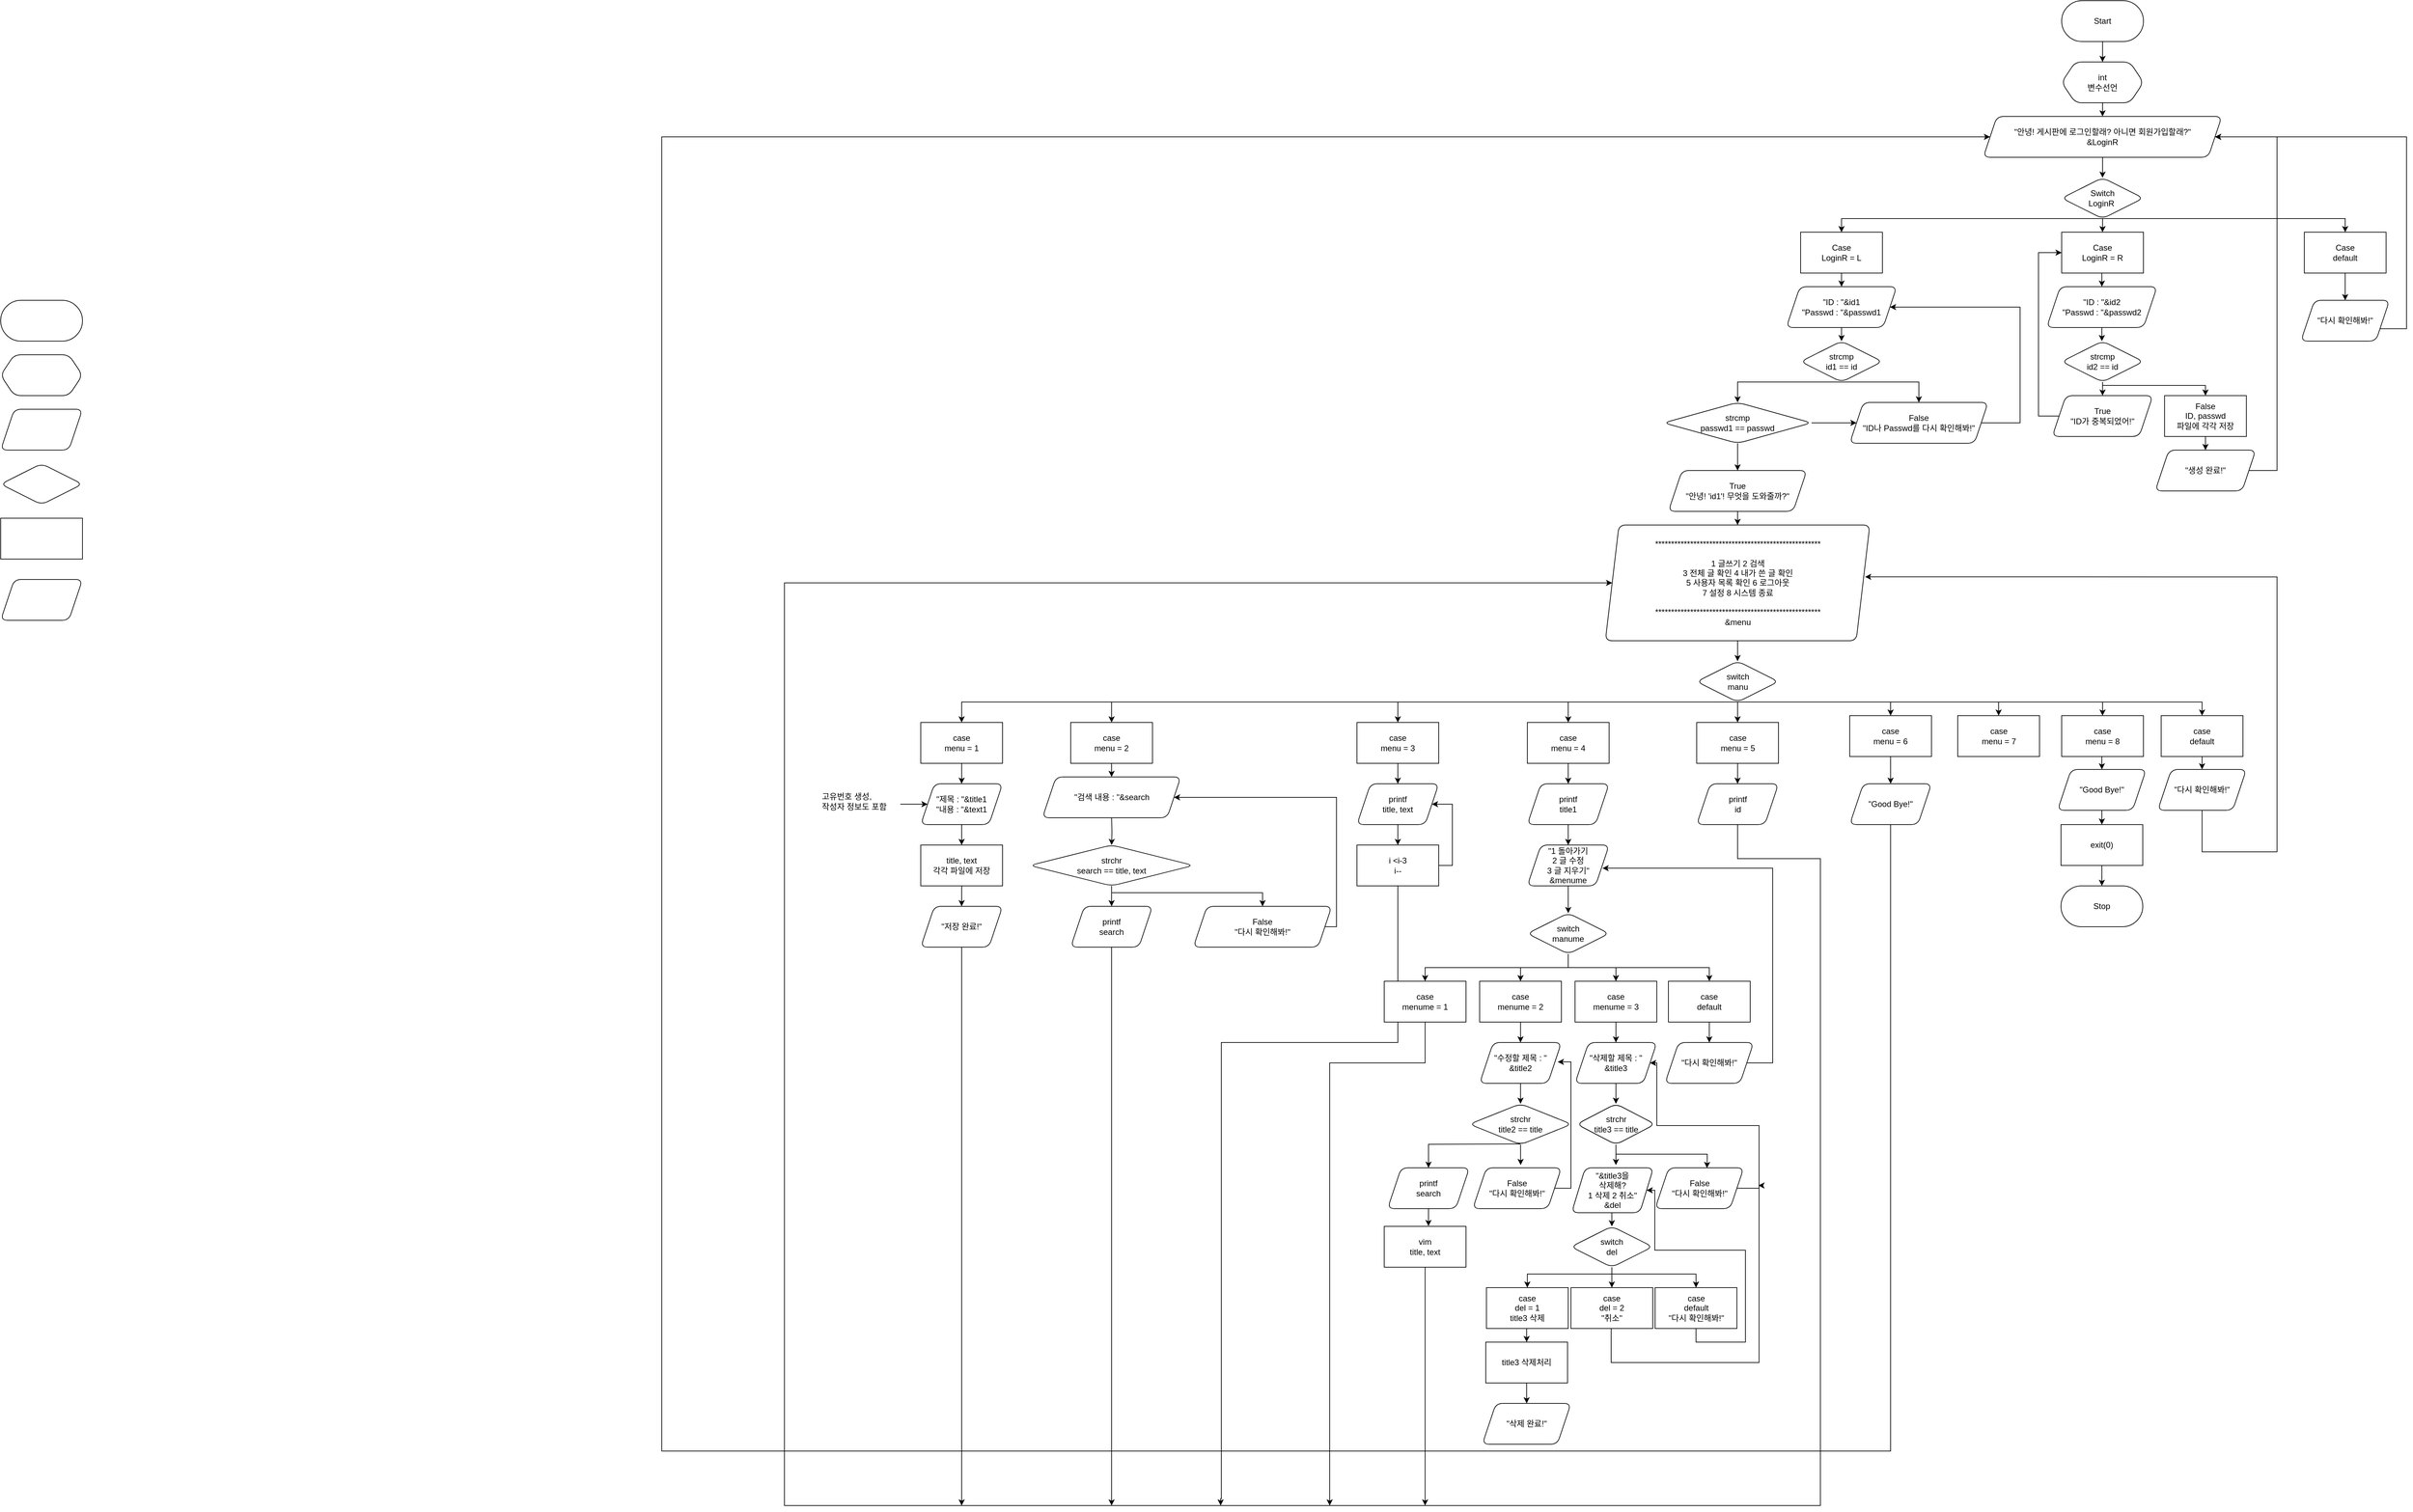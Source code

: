 <mxfile version="21.6.9" type="github">
  <diagram name="페이지-1" id="nsthZNYcR3cqLZR4O99o">
    <mxGraphModel dx="4393" dy="1053" grid="1" gridSize="10" guides="1" tooltips="1" connect="1" arrows="1" fold="1" page="1" pageScale="1" pageWidth="827" pageHeight="1169" math="0" shadow="0">
      <root>
        <mxCell id="0" />
        <mxCell id="1" parent="0" />
        <mxCell id="FY-_gAm6HcSWA7IgdV3F-40" style="edgeStyle=orthogonalEdgeStyle;rounded=0;orthogonalLoop=1;jettySize=auto;html=1;exitX=0.5;exitY=1;exitDx=0;exitDy=0;entryX=0.5;entryY=0;entryDx=0;entryDy=0;fontFamily=Helvetica;fontSize=12;fontColor=default;" parent="1" source="FY-_gAm6HcSWA7IgdV3F-2" target="FY-_gAm6HcSWA7IgdV3F-4" edge="1">
          <mxGeometry relative="1" as="geometry" />
        </mxCell>
        <mxCell id="FY-_gAm6HcSWA7IgdV3F-2" value="Start" style="rounded=1;whiteSpace=wrap;html=1;arcSize=50;" parent="1" vertex="1">
          <mxGeometry x="734" y="730" width="120" height="60" as="geometry" />
        </mxCell>
        <mxCell id="FY-_gAm6HcSWA7IgdV3F-41" style="edgeStyle=orthogonalEdgeStyle;rounded=0;orthogonalLoop=1;jettySize=auto;html=1;exitX=0.5;exitY=1;exitDx=0;exitDy=0;entryX=0.5;entryY=0;entryDx=0;entryDy=0;fontFamily=Helvetica;fontSize=12;fontColor=default;" parent="1" source="FY-_gAm6HcSWA7IgdV3F-4" target="FY-_gAm6HcSWA7IgdV3F-6" edge="1">
          <mxGeometry relative="1" as="geometry" />
        </mxCell>
        <mxCell id="FY-_gAm6HcSWA7IgdV3F-4" value="int&lt;br&gt;변수선언" style="shape=hexagon;perimeter=hexagonPerimeter2;whiteSpace=wrap;html=1;fixedSize=1;rounded=1;strokeColor=default;fontFamily=Helvetica;fontSize=12;fontColor=default;fillColor=default;" parent="1" vertex="1">
          <mxGeometry x="734" y="820" width="120" height="60" as="geometry" />
        </mxCell>
        <mxCell id="FY-_gAm6HcSWA7IgdV3F-42" style="edgeStyle=orthogonalEdgeStyle;rounded=0;orthogonalLoop=1;jettySize=auto;html=1;exitX=0.5;exitY=1;exitDx=0;exitDy=0;entryX=0.5;entryY=0;entryDx=0;entryDy=0;fontFamily=Helvetica;fontSize=12;fontColor=default;" parent="1" source="FY-_gAm6HcSWA7IgdV3F-6" target="FY-_gAm6HcSWA7IgdV3F-11" edge="1">
          <mxGeometry relative="1" as="geometry" />
        </mxCell>
        <mxCell id="FY-_gAm6HcSWA7IgdV3F-6" value="&quot;안녕! 게시판에 로그인할래? 아니면 회원가입할래?&quot;&lt;br&gt;&amp;amp;LoginR" style="shape=parallelogram;perimeter=parallelogramPerimeter;whiteSpace=wrap;html=1;fixedSize=1;rounded=1;strokeColor=default;fontFamily=Helvetica;fontSize=12;fontColor=default;fillColor=default;" parent="1" vertex="1">
          <mxGeometry x="619" y="900" width="350" height="60" as="geometry" />
        </mxCell>
        <mxCell id="FY-_gAm6HcSWA7IgdV3F-36" style="edgeStyle=orthogonalEdgeStyle;rounded=0;orthogonalLoop=1;jettySize=auto;html=1;exitX=0.5;exitY=1;exitDx=0;exitDy=0;entryX=0.5;entryY=0;entryDx=0;entryDy=0;fontFamily=Helvetica;fontSize=12;fontColor=default;" parent="1" source="FY-_gAm6HcSWA7IgdV3F-11" target="FY-_gAm6HcSWA7IgdV3F-15" edge="1">
          <mxGeometry relative="1" as="geometry">
            <Array as="points">
              <mxPoint x="411" y="1050" />
            </Array>
          </mxGeometry>
        </mxCell>
        <mxCell id="FY-_gAm6HcSWA7IgdV3F-43" style="edgeStyle=orthogonalEdgeStyle;rounded=0;orthogonalLoop=1;jettySize=auto;html=1;exitX=0.5;exitY=1;exitDx=0;exitDy=0;entryX=0.5;entryY=0;entryDx=0;entryDy=0;fontFamily=Helvetica;fontSize=12;fontColor=default;" parent="1" source="FY-_gAm6HcSWA7IgdV3F-11" target="FY-_gAm6HcSWA7IgdV3F-16" edge="1">
          <mxGeometry relative="1" as="geometry" />
        </mxCell>
        <mxCell id="A4JI698v6AGm3iHBR7Dz-88" style="edgeStyle=orthogonalEdgeStyle;rounded=0;orthogonalLoop=1;jettySize=auto;html=1;exitX=0.5;exitY=1;exitDx=0;exitDy=0;entryX=0.5;entryY=0;entryDx=0;entryDy=0;" parent="1" source="FY-_gAm6HcSWA7IgdV3F-11" target="FY-_gAm6HcSWA7IgdV3F-17" edge="1">
          <mxGeometry relative="1" as="geometry">
            <Array as="points">
              <mxPoint x="1150" y="1050" />
            </Array>
          </mxGeometry>
        </mxCell>
        <mxCell id="FY-_gAm6HcSWA7IgdV3F-11" value="Switch&lt;br&gt;LoginR&amp;nbsp;" style="rhombus;whiteSpace=wrap;html=1;rounded=1;strokeColor=default;fontFamily=Helvetica;fontSize=12;fontColor=default;fillColor=default;" parent="1" vertex="1">
          <mxGeometry x="734" y="990" width="120" height="60" as="geometry" />
        </mxCell>
        <mxCell id="FY-_gAm6HcSWA7IgdV3F-35" style="edgeStyle=orthogonalEdgeStyle;rounded=0;orthogonalLoop=1;jettySize=auto;html=1;exitX=0.5;exitY=1;exitDx=0;exitDy=0;entryX=0.5;entryY=0;entryDx=0;entryDy=0;fontFamily=Helvetica;fontSize=12;fontColor=default;" parent="1" source="FY-_gAm6HcSWA7IgdV3F-15" target="FY-_gAm6HcSWA7IgdV3F-21" edge="1">
          <mxGeometry relative="1" as="geometry" />
        </mxCell>
        <mxCell id="FY-_gAm6HcSWA7IgdV3F-15" value="Case&lt;br&gt;LoginR = L" style="rounded=0;whiteSpace=wrap;html=1;strokeColor=default;fontFamily=Helvetica;fontSize=12;fontColor=default;fillColor=default;" parent="1" vertex="1">
          <mxGeometry x="351" y="1070" width="120" height="60" as="geometry" />
        </mxCell>
        <mxCell id="A4JI698v6AGm3iHBR7Dz-94" style="edgeStyle=orthogonalEdgeStyle;rounded=0;orthogonalLoop=1;jettySize=auto;html=1;exitX=0.5;exitY=1;exitDx=0;exitDy=0;entryX=0.5;entryY=0;entryDx=0;entryDy=0;" parent="1" source="FY-_gAm6HcSWA7IgdV3F-16" target="A4JI698v6AGm3iHBR7Dz-89" edge="1">
          <mxGeometry relative="1" as="geometry" />
        </mxCell>
        <mxCell id="FY-_gAm6HcSWA7IgdV3F-16" value="Case&lt;br&gt;LoginR = R" style="rounded=0;whiteSpace=wrap;html=1;strokeColor=default;fontFamily=Helvetica;fontSize=12;fontColor=default;fillColor=default;" parent="1" vertex="1">
          <mxGeometry x="734" y="1070" width="120" height="60" as="geometry" />
        </mxCell>
        <mxCell id="A4JI698v6AGm3iHBR7Dz-106" style="edgeStyle=orthogonalEdgeStyle;rounded=0;orthogonalLoop=1;jettySize=auto;html=1;exitX=0.5;exitY=1;exitDx=0;exitDy=0;entryX=0.5;entryY=0;entryDx=0;entryDy=0;" parent="1" source="FY-_gAm6HcSWA7IgdV3F-17" target="A4JI698v6AGm3iHBR7Dz-104" edge="1">
          <mxGeometry relative="1" as="geometry" />
        </mxCell>
        <mxCell id="FY-_gAm6HcSWA7IgdV3F-17" value="Case&lt;br&gt;default" style="rounded=0;whiteSpace=wrap;html=1;strokeColor=default;fontFamily=Helvetica;fontSize=12;fontColor=default;fillColor=default;" parent="1" vertex="1">
          <mxGeometry x="1090" y="1070" width="120" height="60" as="geometry" />
        </mxCell>
        <mxCell id="FY-_gAm6HcSWA7IgdV3F-34" style="edgeStyle=orthogonalEdgeStyle;rounded=0;orthogonalLoop=1;jettySize=auto;html=1;exitX=0.5;exitY=1;exitDx=0;exitDy=0;entryX=0.5;entryY=0;entryDx=0;entryDy=0;fontFamily=Helvetica;fontSize=12;fontColor=default;" parent="1" source="FY-_gAm6HcSWA7IgdV3F-21" target="FY-_gAm6HcSWA7IgdV3F-23" edge="1">
          <mxGeometry relative="1" as="geometry" />
        </mxCell>
        <mxCell id="FY-_gAm6HcSWA7IgdV3F-21" value="&quot;ID : &quot;&amp;amp;id1&lt;br&gt;&quot;Passwd : &quot;&amp;amp;passwd1" style="shape=parallelogram;perimeter=parallelogramPerimeter;whiteSpace=wrap;html=1;fixedSize=1;rounded=1;strokeColor=default;fontFamily=Helvetica;fontSize=12;fontColor=default;fillColor=default;" parent="1" vertex="1">
          <mxGeometry x="330" y="1150" width="162" height="60" as="geometry" />
        </mxCell>
        <mxCell id="FY-_gAm6HcSWA7IgdV3F-31" style="edgeStyle=orthogonalEdgeStyle;rounded=0;orthogonalLoop=1;jettySize=auto;html=1;exitX=0.5;exitY=1;exitDx=0;exitDy=0;entryX=0.5;entryY=0;entryDx=0;entryDy=0;fontFamily=Helvetica;fontSize=12;fontColor=default;" parent="1" source="FY-_gAm6HcSWA7IgdV3F-23" target="FY-_gAm6HcSWA7IgdV3F-25" edge="1">
          <mxGeometry relative="1" as="geometry">
            <Array as="points">
              <mxPoint x="525" y="1290" />
            </Array>
          </mxGeometry>
        </mxCell>
        <mxCell id="FY-_gAm6HcSWA7IgdV3F-37" style="edgeStyle=orthogonalEdgeStyle;rounded=0;orthogonalLoop=1;jettySize=auto;html=1;exitX=0.5;exitY=1;exitDx=0;exitDy=0;entryX=0.5;entryY=0;entryDx=0;entryDy=0;fontFamily=Helvetica;fontSize=12;fontColor=default;" parent="1" source="FY-_gAm6HcSWA7IgdV3F-23" target="FY-_gAm6HcSWA7IgdV3F-29" edge="1">
          <mxGeometry relative="1" as="geometry">
            <Array as="points">
              <mxPoint x="259" y="1290" />
            </Array>
          </mxGeometry>
        </mxCell>
        <mxCell id="FY-_gAm6HcSWA7IgdV3F-23" value="strcmp&lt;br&gt;id1 == id" style="rhombus;whiteSpace=wrap;html=1;rounded=1;strokeColor=default;fontFamily=Helvetica;fontSize=12;fontColor=default;fillColor=default;" parent="1" vertex="1">
          <mxGeometry x="351" y="1230" width="120" height="60" as="geometry" />
        </mxCell>
        <mxCell id="FY-_gAm6HcSWA7IgdV3F-56" style="edgeStyle=orthogonalEdgeStyle;rounded=0;orthogonalLoop=1;jettySize=auto;html=1;exitX=0.5;exitY=1;exitDx=0;exitDy=0;entryX=0.5;entryY=0;entryDx=0;entryDy=0;fontFamily=Helvetica;fontSize=12;fontColor=default;" parent="1" source="FY-_gAm6HcSWA7IgdV3F-24" target="FY-_gAm6HcSWA7IgdV3F-44" edge="1">
          <mxGeometry relative="1" as="geometry" />
        </mxCell>
        <mxCell id="FY-_gAm6HcSWA7IgdV3F-24" value="True&lt;br&gt;&quot;안녕! &#39;id1&#39;! 무엇을 도와줄까?&quot;" style="shape=parallelogram;perimeter=parallelogramPerimeter;whiteSpace=wrap;html=1;fixedSize=1;rounded=1;strokeColor=default;fontFamily=Helvetica;fontSize=12;fontColor=default;fillColor=default;" parent="1" vertex="1">
          <mxGeometry x="157" y="1420" width="203" height="60" as="geometry" />
        </mxCell>
        <mxCell id="FY-_gAm6HcSWA7IgdV3F-27" style="edgeStyle=orthogonalEdgeStyle;rounded=0;orthogonalLoop=1;jettySize=auto;html=1;exitX=1;exitY=0.5;exitDx=0;exitDy=0;entryX=1;entryY=0.5;entryDx=0;entryDy=0;fontFamily=Helvetica;fontSize=12;fontColor=default;" parent="1" source="FY-_gAm6HcSWA7IgdV3F-25" target="FY-_gAm6HcSWA7IgdV3F-21" edge="1">
          <mxGeometry relative="1" as="geometry">
            <Array as="points">
              <mxPoint x="673" y="1350" />
              <mxPoint x="673" y="1180" />
            </Array>
          </mxGeometry>
        </mxCell>
        <mxCell id="FY-_gAm6HcSWA7IgdV3F-25" value="False&lt;br&gt;&quot;ID나 Passwd를 다시 확인해봐!&quot;" style="shape=parallelogram;perimeter=parallelogramPerimeter;whiteSpace=wrap;html=1;fixedSize=1;rounded=1;strokeColor=default;fontFamily=Helvetica;fontSize=12;fontColor=default;fillColor=default;" parent="1" vertex="1">
          <mxGeometry x="423" y="1320" width="203" height="60" as="geometry" />
        </mxCell>
        <mxCell id="FY-_gAm6HcSWA7IgdV3F-38" style="edgeStyle=orthogonalEdgeStyle;rounded=0;orthogonalLoop=1;jettySize=auto;html=1;exitX=1;exitY=0.5;exitDx=0;exitDy=0;entryX=0;entryY=0.5;entryDx=0;entryDy=0;fontFamily=Helvetica;fontSize=12;fontColor=default;" parent="1" source="FY-_gAm6HcSWA7IgdV3F-29" target="FY-_gAm6HcSWA7IgdV3F-25" edge="1">
          <mxGeometry relative="1" as="geometry" />
        </mxCell>
        <mxCell id="FY-_gAm6HcSWA7IgdV3F-39" style="edgeStyle=orthogonalEdgeStyle;rounded=0;orthogonalLoop=1;jettySize=auto;html=1;exitX=0.5;exitY=1;exitDx=0;exitDy=0;entryX=0.5;entryY=0;entryDx=0;entryDy=0;fontFamily=Helvetica;fontSize=12;fontColor=default;" parent="1" source="FY-_gAm6HcSWA7IgdV3F-29" target="FY-_gAm6HcSWA7IgdV3F-24" edge="1">
          <mxGeometry relative="1" as="geometry" />
        </mxCell>
        <mxCell id="FY-_gAm6HcSWA7IgdV3F-29" value="strcmp&lt;br&gt;passwd1 == passwd" style="rhombus;whiteSpace=wrap;html=1;rounded=1;strokeColor=default;fontFamily=Helvetica;fontSize=12;fontColor=default;fillColor=default;" parent="1" vertex="1">
          <mxGeometry x="150" y="1320" width="217" height="60" as="geometry" />
        </mxCell>
        <mxCell id="FY-_gAm6HcSWA7IgdV3F-57" style="edgeStyle=orthogonalEdgeStyle;rounded=0;orthogonalLoop=1;jettySize=auto;html=1;exitX=0.5;exitY=1;exitDx=0;exitDy=0;fontFamily=Helvetica;fontSize=12;fontColor=default;" parent="1" source="FY-_gAm6HcSWA7IgdV3F-44" target="FY-_gAm6HcSWA7IgdV3F-47" edge="1">
          <mxGeometry relative="1" as="geometry" />
        </mxCell>
        <mxCell id="FY-_gAm6HcSWA7IgdV3F-44" value="****************************************************&lt;br&gt;&lt;br&gt;1 글쓰기 2 검색&lt;br&gt;3 전체 글 확인 4 내가 쓴 글 확인&lt;br&gt;5 사용자 목록 확인 6 로그아웃&lt;br&gt;7 설정 8 시스템 종료&lt;br&gt;&lt;br style=&quot;border-color: var(--border-color);&quot;&gt;****************************************************&lt;br style=&quot;border-color: var(--border-color);&quot;&gt;&amp;amp;menu" style="shape=parallelogram;perimeter=parallelogramPerimeter;whiteSpace=wrap;html=1;fixedSize=1;rounded=1;strokeColor=default;fontFamily=Helvetica;fontSize=12;fontColor=default;fillColor=default;" parent="1" vertex="1">
          <mxGeometry x="64.5" y="1500" width="388" height="170" as="geometry" />
        </mxCell>
        <mxCell id="A4JI698v6AGm3iHBR7Dz-9" style="edgeStyle=orthogonalEdgeStyle;rounded=0;orthogonalLoop=1;jettySize=auto;html=1;exitX=0.5;exitY=1;exitDx=0;exitDy=0;" parent="1" source="FY-_gAm6HcSWA7IgdV3F-46" target="Zyz3G5OSjQmwD31ZuKzT-2" edge="1">
          <mxGeometry relative="1" as="geometry" />
        </mxCell>
        <mxCell id="FY-_gAm6HcSWA7IgdV3F-46" value="case&lt;br&gt;menu = 1" style="rounded=0;whiteSpace=wrap;html=1;strokeColor=default;fontFamily=Helvetica;fontSize=12;fontColor=default;fillColor=default;" parent="1" vertex="1">
          <mxGeometry x="-940" y="1790" width="120" height="60" as="geometry" />
        </mxCell>
        <mxCell id="FY-_gAm6HcSWA7IgdV3F-58" style="edgeStyle=orthogonalEdgeStyle;rounded=0;orthogonalLoop=1;jettySize=auto;html=1;exitX=0.5;exitY=1;exitDx=0;exitDy=0;entryX=0.5;entryY=0;entryDx=0;entryDy=0;fontFamily=Helvetica;fontSize=12;fontColor=default;" parent="1" source="FY-_gAm6HcSWA7IgdV3F-47" target="FY-_gAm6HcSWA7IgdV3F-46" edge="1">
          <mxGeometry relative="1" as="geometry">
            <Array as="points">
              <mxPoint x="-880" y="1760" />
            </Array>
          </mxGeometry>
        </mxCell>
        <mxCell id="FY-_gAm6HcSWA7IgdV3F-59" style="edgeStyle=orthogonalEdgeStyle;rounded=0;orthogonalLoop=1;jettySize=auto;html=1;exitX=0.5;exitY=1;exitDx=0;exitDy=0;entryX=0.5;entryY=0;entryDx=0;entryDy=0;fontFamily=Helvetica;fontSize=12;fontColor=default;" parent="1" source="FY-_gAm6HcSWA7IgdV3F-47" target="FY-_gAm6HcSWA7IgdV3F-48" edge="1">
          <mxGeometry relative="1" as="geometry">
            <Array as="points">
              <mxPoint x="-660" y="1760" />
            </Array>
          </mxGeometry>
        </mxCell>
        <mxCell id="FY-_gAm6HcSWA7IgdV3F-60" style="edgeStyle=orthogonalEdgeStyle;rounded=0;orthogonalLoop=1;jettySize=auto;html=1;exitX=0.5;exitY=1;exitDx=0;exitDy=0;entryX=0.5;entryY=0;entryDx=0;entryDy=0;fontFamily=Helvetica;fontSize=12;fontColor=default;" parent="1" source="FY-_gAm6HcSWA7IgdV3F-47" target="FY-_gAm6HcSWA7IgdV3F-49" edge="1">
          <mxGeometry relative="1" as="geometry">
            <Array as="points">
              <mxPoint x="-240" y="1760" />
            </Array>
          </mxGeometry>
        </mxCell>
        <mxCell id="FY-_gAm6HcSWA7IgdV3F-61" style="edgeStyle=orthogonalEdgeStyle;rounded=0;orthogonalLoop=1;jettySize=auto;html=1;exitX=0.5;exitY=1;exitDx=0;exitDy=0;entryX=0.5;entryY=0;entryDx=0;entryDy=0;fontFamily=Helvetica;fontSize=12;fontColor=default;" parent="1" source="FY-_gAm6HcSWA7IgdV3F-47" target="FY-_gAm6HcSWA7IgdV3F-50" edge="1">
          <mxGeometry relative="1" as="geometry">
            <Array as="points">
              <mxPoint x="10" y="1760" />
            </Array>
          </mxGeometry>
        </mxCell>
        <mxCell id="FY-_gAm6HcSWA7IgdV3F-62" style="edgeStyle=orthogonalEdgeStyle;rounded=0;orthogonalLoop=1;jettySize=auto;html=1;exitX=0.5;exitY=1;exitDx=0;exitDy=0;entryX=0.5;entryY=0;entryDx=0;entryDy=0;fontFamily=Helvetica;fontSize=12;fontColor=default;" parent="1" source="FY-_gAm6HcSWA7IgdV3F-47" target="FY-_gAm6HcSWA7IgdV3F-51" edge="1">
          <mxGeometry relative="1" as="geometry">
            <Array as="points">
              <mxPoint x="259" y="1770" />
              <mxPoint x="259" y="1770" />
            </Array>
          </mxGeometry>
        </mxCell>
        <mxCell id="FY-_gAm6HcSWA7IgdV3F-63" style="edgeStyle=orthogonalEdgeStyle;rounded=0;orthogonalLoop=1;jettySize=auto;html=1;exitX=0.5;exitY=1;exitDx=0;exitDy=0;entryX=0.5;entryY=0;entryDx=0;entryDy=0;fontFamily=Helvetica;fontSize=12;fontColor=default;" parent="1" source="FY-_gAm6HcSWA7IgdV3F-47" target="FY-_gAm6HcSWA7IgdV3F-52" edge="1">
          <mxGeometry relative="1" as="geometry">
            <Array as="points">
              <mxPoint x="483" y="1760" />
            </Array>
          </mxGeometry>
        </mxCell>
        <mxCell id="FY-_gAm6HcSWA7IgdV3F-64" style="edgeStyle=orthogonalEdgeStyle;rounded=0;orthogonalLoop=1;jettySize=auto;html=1;exitX=0.5;exitY=1;exitDx=0;exitDy=0;entryX=0.5;entryY=0;entryDx=0;entryDy=0;fontFamily=Helvetica;fontSize=12;fontColor=default;" parent="1" source="FY-_gAm6HcSWA7IgdV3F-47" target="FY-_gAm6HcSWA7IgdV3F-53" edge="1">
          <mxGeometry relative="1" as="geometry">
            <Array as="points">
              <mxPoint x="641" y="1760" />
            </Array>
          </mxGeometry>
        </mxCell>
        <mxCell id="FY-_gAm6HcSWA7IgdV3F-65" style="edgeStyle=orthogonalEdgeStyle;rounded=0;orthogonalLoop=1;jettySize=auto;html=1;exitX=0.5;exitY=1;exitDx=0;exitDy=0;entryX=0.5;entryY=0;entryDx=0;entryDy=0;fontFamily=Helvetica;fontSize=12;fontColor=default;" parent="1" source="FY-_gAm6HcSWA7IgdV3F-47" target="FY-_gAm6HcSWA7IgdV3F-54" edge="1">
          <mxGeometry relative="1" as="geometry">
            <Array as="points">
              <mxPoint x="794" y="1760" />
            </Array>
          </mxGeometry>
        </mxCell>
        <mxCell id="FY-_gAm6HcSWA7IgdV3F-66" style="edgeStyle=orthogonalEdgeStyle;rounded=0;orthogonalLoop=1;jettySize=auto;html=1;exitX=0.5;exitY=1;exitDx=0;exitDy=0;entryX=0.5;entryY=0;entryDx=0;entryDy=0;fontFamily=Helvetica;fontSize=12;fontColor=default;" parent="1" source="FY-_gAm6HcSWA7IgdV3F-47" target="FY-_gAm6HcSWA7IgdV3F-55" edge="1">
          <mxGeometry relative="1" as="geometry">
            <Array as="points">
              <mxPoint x="940" y="1760" />
            </Array>
          </mxGeometry>
        </mxCell>
        <mxCell id="FY-_gAm6HcSWA7IgdV3F-47" value="switch&lt;br&gt;manu" style="rhombus;whiteSpace=wrap;html=1;rounded=1;strokeColor=default;fontFamily=Helvetica;fontSize=12;fontColor=default;fillColor=default;" parent="1" vertex="1">
          <mxGeometry x="198.5" y="1700" width="120" height="60" as="geometry" />
        </mxCell>
        <mxCell id="A4JI698v6AGm3iHBR7Dz-15" style="edgeStyle=orthogonalEdgeStyle;rounded=0;orthogonalLoop=1;jettySize=auto;html=1;exitX=0.5;exitY=1;exitDx=0;exitDy=0;entryX=0.5;entryY=0;entryDx=0;entryDy=0;" parent="1" source="FY-_gAm6HcSWA7IgdV3F-48" edge="1">
          <mxGeometry relative="1" as="geometry">
            <mxPoint x="-660" y="1870" as="targetPoint" />
          </mxGeometry>
        </mxCell>
        <mxCell id="FY-_gAm6HcSWA7IgdV3F-48" value="case&lt;br&gt;menu = 2" style="rounded=0;whiteSpace=wrap;html=1;strokeColor=default;fontFamily=Helvetica;fontSize=12;fontColor=default;fillColor=default;" parent="1" vertex="1">
          <mxGeometry x="-720" y="1790" width="120" height="60" as="geometry" />
        </mxCell>
        <mxCell id="A4JI698v6AGm3iHBR7Dz-25" style="edgeStyle=orthogonalEdgeStyle;rounded=0;orthogonalLoop=1;jettySize=auto;html=1;exitX=0.5;exitY=1;exitDx=0;exitDy=0;entryX=0.5;entryY=0;entryDx=0;entryDy=0;" parent="1" source="FY-_gAm6HcSWA7IgdV3F-49" target="A4JI698v6AGm3iHBR7Dz-18" edge="1">
          <mxGeometry relative="1" as="geometry" />
        </mxCell>
        <mxCell id="FY-_gAm6HcSWA7IgdV3F-49" value="case&lt;br&gt;menu = 3" style="rounded=0;whiteSpace=wrap;html=1;strokeColor=default;fontFamily=Helvetica;fontSize=12;fontColor=default;fillColor=default;" parent="1" vertex="1">
          <mxGeometry x="-300" y="1790" width="120" height="60" as="geometry" />
        </mxCell>
        <mxCell id="A4JI698v6AGm3iHBR7Dz-29" style="edgeStyle=orthogonalEdgeStyle;rounded=0;orthogonalLoop=1;jettySize=auto;html=1;exitX=0.5;exitY=1;exitDx=0;exitDy=0;entryX=0.5;entryY=0;entryDx=0;entryDy=0;" parent="1" source="FY-_gAm6HcSWA7IgdV3F-50" target="A4JI698v6AGm3iHBR7Dz-28" edge="1">
          <mxGeometry relative="1" as="geometry" />
        </mxCell>
        <mxCell id="FY-_gAm6HcSWA7IgdV3F-50" value="case&lt;br&gt;menu = 4" style="rounded=0;whiteSpace=wrap;html=1;strokeColor=default;fontFamily=Helvetica;fontSize=12;fontColor=default;fillColor=default;" parent="1" vertex="1">
          <mxGeometry x="-50" y="1790" width="120" height="60" as="geometry" />
        </mxCell>
        <mxCell id="A4JI698v6AGm3iHBR7Dz-32" style="edgeStyle=orthogonalEdgeStyle;rounded=0;orthogonalLoop=1;jettySize=auto;html=1;exitX=0.5;exitY=1;exitDx=0;exitDy=0;" parent="1" source="FY-_gAm6HcSWA7IgdV3F-51" target="A4JI698v6AGm3iHBR7Dz-31" edge="1">
          <mxGeometry relative="1" as="geometry" />
        </mxCell>
        <mxCell id="FY-_gAm6HcSWA7IgdV3F-51" value="case&lt;br&gt;menu = 5" style="rounded=0;whiteSpace=wrap;html=1;strokeColor=default;fontFamily=Helvetica;fontSize=12;fontColor=default;fillColor=default;" parent="1" vertex="1">
          <mxGeometry x="198.5" y="1790" width="120" height="60" as="geometry" />
        </mxCell>
        <mxCell id="A4JI698v6AGm3iHBR7Dz-34" style="edgeStyle=orthogonalEdgeStyle;rounded=0;orthogonalLoop=1;jettySize=auto;html=1;exitX=0.5;exitY=1;exitDx=0;exitDy=0;entryX=0.5;entryY=0;entryDx=0;entryDy=0;" parent="1" source="FY-_gAm6HcSWA7IgdV3F-52" target="A4JI698v6AGm3iHBR7Dz-33" edge="1">
          <mxGeometry relative="1" as="geometry">
            <mxPoint x="482.704" y="1860" as="targetPoint" />
          </mxGeometry>
        </mxCell>
        <mxCell id="FY-_gAm6HcSWA7IgdV3F-52" value="case&lt;br&gt;menu = 6" style="rounded=0;whiteSpace=wrap;html=1;strokeColor=default;fontFamily=Helvetica;fontSize=12;fontColor=default;fillColor=default;" parent="1" vertex="1">
          <mxGeometry x="423" y="1780" width="120" height="60" as="geometry" />
        </mxCell>
        <mxCell id="FY-_gAm6HcSWA7IgdV3F-53" value="case&lt;br&gt;menu = 7" style="rounded=0;whiteSpace=wrap;html=1;strokeColor=default;fontFamily=Helvetica;fontSize=12;fontColor=default;fillColor=default;" parent="1" vertex="1">
          <mxGeometry x="581.5" y="1780" width="120" height="60" as="geometry" />
        </mxCell>
        <mxCell id="A4JI698v6AGm3iHBR7Dz-85" style="edgeStyle=orthogonalEdgeStyle;rounded=0;orthogonalLoop=1;jettySize=auto;html=1;exitX=0.5;exitY=1;exitDx=0;exitDy=0;entryX=0.5;entryY=0;entryDx=0;entryDy=0;" parent="1" source="FY-_gAm6HcSWA7IgdV3F-54" target="A4JI698v6AGm3iHBR7Dz-84" edge="1">
          <mxGeometry relative="1" as="geometry" />
        </mxCell>
        <mxCell id="FY-_gAm6HcSWA7IgdV3F-54" value="case&lt;br&gt;menu = 8" style="rounded=0;whiteSpace=wrap;html=1;strokeColor=default;fontFamily=Helvetica;fontSize=12;fontColor=default;fillColor=default;" parent="1" vertex="1">
          <mxGeometry x="734" y="1780" width="120" height="60" as="geometry" />
        </mxCell>
        <mxCell id="A4JI698v6AGm3iHBR7Dz-87" style="edgeStyle=orthogonalEdgeStyle;rounded=0;orthogonalLoop=1;jettySize=auto;html=1;exitX=0.5;exitY=1;exitDx=0;exitDy=0;entryX=0.5;entryY=0;entryDx=0;entryDy=0;" parent="1" source="FY-_gAm6HcSWA7IgdV3F-55" target="A4JI698v6AGm3iHBR7Dz-82" edge="1">
          <mxGeometry relative="1" as="geometry" />
        </mxCell>
        <mxCell id="FY-_gAm6HcSWA7IgdV3F-55" value="case&lt;br&gt;default" style="rounded=0;whiteSpace=wrap;html=1;strokeColor=default;fontFamily=Helvetica;fontSize=12;fontColor=default;fillColor=default;" parent="1" vertex="1">
          <mxGeometry x="880" y="1780" width="120" height="60" as="geometry" />
        </mxCell>
        <mxCell id="A4JI698v6AGm3iHBR7Dz-10" style="edgeStyle=orthogonalEdgeStyle;rounded=0;orthogonalLoop=1;jettySize=auto;html=1;exitX=0.5;exitY=1;exitDx=0;exitDy=0;" parent="1" source="Zyz3G5OSjQmwD31ZuKzT-2" target="A4JI698v6AGm3iHBR7Dz-1" edge="1">
          <mxGeometry relative="1" as="geometry" />
        </mxCell>
        <mxCell id="Zyz3G5OSjQmwD31ZuKzT-2" value="&quot;제목 : &quot;&amp;amp;title1&lt;br&gt;&quot;내용 : &quot;&amp;amp;text1" style="shape=parallelogram;perimeter=parallelogramPerimeter;whiteSpace=wrap;html=1;fixedSize=1;rounded=1;strokeColor=default;fontFamily=Helvetica;fontSize=12;fontColor=default;fillColor=default;" parent="1" vertex="1">
          <mxGeometry x="-940" y="1880" width="120" height="60" as="geometry" />
        </mxCell>
        <mxCell id="A4JI698v6AGm3iHBR7Dz-11" style="edgeStyle=orthogonalEdgeStyle;rounded=0;orthogonalLoop=1;jettySize=auto;html=1;exitX=0.5;exitY=1;exitDx=0;exitDy=0;" parent="1" source="A4JI698v6AGm3iHBR7Dz-1" target="A4JI698v6AGm3iHBR7Dz-2" edge="1">
          <mxGeometry relative="1" as="geometry" />
        </mxCell>
        <mxCell id="A4JI698v6AGm3iHBR7Dz-1" value="&lt;div&gt;title, text&lt;/div&gt;&lt;div&gt;각각 파일에 저장&lt;br&gt;&lt;/div&gt;" style="rounded=0;whiteSpace=wrap;html=1;strokeColor=default;fontFamily=Helvetica;fontSize=12;fontColor=default;fillColor=default;" parent="1" vertex="1">
          <mxGeometry x="-940" y="1970" width="120" height="60" as="geometry" />
        </mxCell>
        <mxCell id="A4JI698v6AGm3iHBR7Dz-118" style="edgeStyle=orthogonalEdgeStyle;rounded=0;orthogonalLoop=1;jettySize=auto;html=1;exitX=0.5;exitY=1;exitDx=0;exitDy=0;" parent="1" source="A4JI698v6AGm3iHBR7Dz-2" edge="1">
          <mxGeometry relative="1" as="geometry">
            <mxPoint x="-880" y="2940" as="targetPoint" />
          </mxGeometry>
        </mxCell>
        <mxCell id="A4JI698v6AGm3iHBR7Dz-2" value="&quot;저장 완료!&quot;" style="shape=parallelogram;perimeter=parallelogramPerimeter;whiteSpace=wrap;html=1;fixedSize=1;rounded=1;strokeColor=default;fontFamily=Helvetica;fontSize=12;fontColor=default;fillColor=default;" parent="1" vertex="1">
          <mxGeometry x="-940" y="2060" width="120" height="60" as="geometry" />
        </mxCell>
        <mxCell id="A4JI698v6AGm3iHBR7Dz-16" style="edgeStyle=orthogonalEdgeStyle;rounded=0;orthogonalLoop=1;jettySize=auto;html=1;exitX=0.5;exitY=1;exitDx=0;exitDy=0;entryX=0.5;entryY=0;entryDx=0;entryDy=0;" parent="1" target="A4JI698v6AGm3iHBR7Dz-5" edge="1">
          <mxGeometry relative="1" as="geometry">
            <mxPoint x="-660" y="1930" as="sourcePoint" />
          </mxGeometry>
        </mxCell>
        <mxCell id="A4JI698v6AGm3iHBR7Dz-8" style="edgeStyle=orthogonalEdgeStyle;rounded=0;orthogonalLoop=1;jettySize=auto;html=1;exitX=0.5;exitY=1;exitDx=0;exitDy=0;entryX=0.5;entryY=0;entryDx=0;entryDy=0;" parent="1" source="A4JI698v6AGm3iHBR7Dz-5" target="A4JI698v6AGm3iHBR7Dz-6" edge="1">
          <mxGeometry relative="1" as="geometry">
            <Array as="points">
              <mxPoint x="-660" y="2040" />
              <mxPoint x="-438" y="2040" />
            </Array>
          </mxGeometry>
        </mxCell>
        <mxCell id="A4JI698v6AGm3iHBR7Dz-51" style="edgeStyle=orthogonalEdgeStyle;rounded=0;orthogonalLoop=1;jettySize=auto;html=1;exitX=0.5;exitY=1;exitDx=0;exitDy=0;entryX=0.5;entryY=0;entryDx=0;entryDy=0;" parent="1" source="A4JI698v6AGm3iHBR7Dz-5" target="A4JI698v6AGm3iHBR7Dz-50" edge="1">
          <mxGeometry relative="1" as="geometry" />
        </mxCell>
        <mxCell id="A4JI698v6AGm3iHBR7Dz-5" value="strchr&lt;br&gt;search == title, text" style="rhombus;whiteSpace=wrap;html=1;rounded=1;strokeColor=default;fontFamily=Helvetica;fontSize=12;fontColor=default;fillColor=default;" parent="1" vertex="1">
          <mxGeometry x="-780" y="1970" width="240" height="60" as="geometry" />
        </mxCell>
        <mxCell id="A4JI698v6AGm3iHBR7Dz-26" style="edgeStyle=orthogonalEdgeStyle;rounded=0;orthogonalLoop=1;jettySize=auto;html=1;exitX=1;exitY=0.5;exitDx=0;exitDy=0;entryX=1;entryY=0.5;entryDx=0;entryDy=0;" parent="1" source="A4JI698v6AGm3iHBR7Dz-6" target="A4JI698v6AGm3iHBR7Dz-17" edge="1">
          <mxGeometry relative="1" as="geometry">
            <Array as="points">
              <mxPoint x="-330" y="2090" />
              <mxPoint x="-330" y="1900" />
            </Array>
          </mxGeometry>
        </mxCell>
        <mxCell id="A4JI698v6AGm3iHBR7Dz-6" value="False&lt;br&gt;&quot;다시 확인해봐!&quot;" style="shape=parallelogram;perimeter=parallelogramPerimeter;whiteSpace=wrap;html=1;fixedSize=1;rounded=1;strokeColor=default;fontFamily=Helvetica;fontSize=12;fontColor=default;fillColor=default;" parent="1" vertex="1">
          <mxGeometry x="-540" y="2060" width="203" height="60" as="geometry" />
        </mxCell>
        <mxCell id="A4JI698v6AGm3iHBR7Dz-17" value="&quot;검색 내용 : &quot;&amp;amp;search" style="shape=parallelogram;perimeter=parallelogramPerimeter;whiteSpace=wrap;html=1;fixedSize=1;rounded=1;strokeColor=default;fontFamily=Helvetica;fontSize=12;fontColor=default;fillColor=default;" parent="1" vertex="1">
          <mxGeometry x="-761.5" y="1870" width="203" height="60" as="geometry" />
        </mxCell>
        <mxCell id="A4JI698v6AGm3iHBR7Dz-24" style="edgeStyle=orthogonalEdgeStyle;rounded=0;orthogonalLoop=1;jettySize=auto;html=1;exitX=0.5;exitY=1;exitDx=0;exitDy=0;entryX=0.5;entryY=0;entryDx=0;entryDy=0;" parent="1" source="A4JI698v6AGm3iHBR7Dz-18" target="A4JI698v6AGm3iHBR7Dz-20" edge="1">
          <mxGeometry relative="1" as="geometry" />
        </mxCell>
        <mxCell id="A4JI698v6AGm3iHBR7Dz-18" value="&lt;div&gt;printf&lt;/div&gt;&lt;div&gt;title, text&lt;br&gt;&lt;/div&gt;" style="shape=parallelogram;perimeter=parallelogramPerimeter;whiteSpace=wrap;html=1;fixedSize=1;rounded=1;strokeColor=default;fontFamily=Helvetica;fontSize=12;fontColor=default;fillColor=default;" parent="1" vertex="1">
          <mxGeometry x="-300" y="1880" width="120" height="60" as="geometry" />
        </mxCell>
        <mxCell id="A4JI698v6AGm3iHBR7Dz-23" style="edgeStyle=orthogonalEdgeStyle;rounded=0;orthogonalLoop=1;jettySize=auto;html=1;exitX=1;exitY=0.5;exitDx=0;exitDy=0;entryX=1;entryY=0.5;entryDx=0;entryDy=0;" parent="1" source="A4JI698v6AGm3iHBR7Dz-20" target="A4JI698v6AGm3iHBR7Dz-18" edge="1">
          <mxGeometry relative="1" as="geometry">
            <Array as="points">
              <mxPoint x="-160" y="2000" />
              <mxPoint x="-160" y="1910" />
            </Array>
          </mxGeometry>
        </mxCell>
        <mxCell id="A4JI698v6AGm3iHBR7Dz-120" style="edgeStyle=orthogonalEdgeStyle;rounded=0;orthogonalLoop=1;jettySize=auto;html=1;exitX=0.5;exitY=1;exitDx=0;exitDy=0;" parent="1" source="A4JI698v6AGm3iHBR7Dz-20" edge="1">
          <mxGeometry relative="1" as="geometry">
            <mxPoint x="-500" y="2940" as="targetPoint" />
            <Array as="points">
              <mxPoint x="-240" y="2260" />
              <mxPoint x="-499" y="2260" />
              <mxPoint x="-499" y="2930" />
              <mxPoint x="-500" y="2930" />
            </Array>
            <mxPoint x="-240" y="2140" as="sourcePoint" />
          </mxGeometry>
        </mxCell>
        <mxCell id="A4JI698v6AGm3iHBR7Dz-20" value="&lt;div&gt;i &amp;lt;i-3&lt;/div&gt;&lt;div&gt;i--&lt;br&gt;&lt;/div&gt;" style="rounded=0;whiteSpace=wrap;html=1;strokeColor=default;fontFamily=Helvetica;fontSize=12;fontColor=default;fillColor=default;" parent="1" vertex="1">
          <mxGeometry x="-300" y="1970" width="120" height="60" as="geometry" />
        </mxCell>
        <mxCell id="A4JI698v6AGm3iHBR7Dz-22" style="edgeStyle=orthogonalEdgeStyle;rounded=0;orthogonalLoop=1;jettySize=auto;html=1;exitX=1;exitY=0.5;exitDx=0;exitDy=0;entryX=0;entryY=0.5;entryDx=0;entryDy=0;" parent="1" source="A4JI698v6AGm3iHBR7Dz-21" target="Zyz3G5OSjQmwD31ZuKzT-2" edge="1">
          <mxGeometry relative="1" as="geometry" />
        </mxCell>
        <mxCell id="A4JI698v6AGm3iHBR7Dz-21" value="&lt;br&gt;&lt;div&gt;고유번호 생성,&lt;/div&gt;&lt;div&gt;작성자 정보도 포함&lt;br&gt;&lt;/div&gt;" style="text;html=1;strokeColor=none;fillColor=none;spacing=5;spacingTop=-20;whiteSpace=wrap;overflow=hidden;rounded=0;" parent="1" vertex="1">
          <mxGeometry x="-1090" y="1887.5" width="120" height="45" as="geometry" />
        </mxCell>
        <mxCell id="A4JI698v6AGm3iHBR7Dz-46" style="edgeStyle=orthogonalEdgeStyle;rounded=0;orthogonalLoop=1;jettySize=auto;html=1;exitX=0.5;exitY=1;exitDx=0;exitDy=0;entryX=0.5;entryY=0;entryDx=0;entryDy=0;" parent="1" source="A4JI698v6AGm3iHBR7Dz-28" target="A4JI698v6AGm3iHBR7Dz-35" edge="1">
          <mxGeometry relative="1" as="geometry" />
        </mxCell>
        <mxCell id="A4JI698v6AGm3iHBR7Dz-28" value="&lt;div&gt;printf&lt;/div&gt;&lt;div&gt;title1&lt;br&gt;&lt;/div&gt;" style="shape=parallelogram;perimeter=parallelogramPerimeter;whiteSpace=wrap;html=1;fixedSize=1;rounded=1;strokeColor=default;fontFamily=Helvetica;fontSize=12;fontColor=default;fillColor=default;" parent="1" vertex="1">
          <mxGeometry x="-50" y="1880" width="120" height="60" as="geometry" />
        </mxCell>
        <mxCell id="A4JI698v6AGm3iHBR7Dz-111" style="edgeStyle=orthogonalEdgeStyle;rounded=0;orthogonalLoop=1;jettySize=auto;html=1;exitX=0.5;exitY=1;exitDx=0;exitDy=0;entryX=0;entryY=0.5;entryDx=0;entryDy=0;" parent="1" source="A4JI698v6AGm3iHBR7Dz-31" target="FY-_gAm6HcSWA7IgdV3F-44" edge="1">
          <mxGeometry relative="1" as="geometry">
            <Array as="points">
              <mxPoint x="259" y="1990" />
              <mxPoint x="380" y="1990" />
              <mxPoint x="380" y="2940" />
              <mxPoint x="-1140" y="2940" />
              <mxPoint x="-1140" y="1585" />
            </Array>
          </mxGeometry>
        </mxCell>
        <mxCell id="A4JI698v6AGm3iHBR7Dz-31" value="&lt;div&gt;printf&lt;/div&gt;&lt;div&gt;id&lt;br&gt;&lt;/div&gt;" style="shape=parallelogram;perimeter=parallelogramPerimeter;whiteSpace=wrap;html=1;fixedSize=1;rounded=1;strokeColor=default;fontFamily=Helvetica;fontSize=12;fontColor=default;fillColor=default;" parent="1" vertex="1">
          <mxGeometry x="198.5" y="1880" width="120" height="60" as="geometry" />
        </mxCell>
        <mxCell id="A4JI698v6AGm3iHBR7Dz-108" style="edgeStyle=orthogonalEdgeStyle;rounded=0;orthogonalLoop=1;jettySize=auto;html=1;exitX=0.5;exitY=1;exitDx=0;exitDy=0;entryX=0;entryY=0.5;entryDx=0;entryDy=0;" parent="1" source="A4JI698v6AGm3iHBR7Dz-33" target="FY-_gAm6HcSWA7IgdV3F-6" edge="1">
          <mxGeometry relative="1" as="geometry">
            <mxPoint x="560" y="920" as="targetPoint" />
            <Array as="points">
              <mxPoint x="483" y="2860" />
              <mxPoint x="-1320" y="2860" />
              <mxPoint x="-1320" y="930" />
            </Array>
          </mxGeometry>
        </mxCell>
        <mxCell id="A4JI698v6AGm3iHBR7Dz-33" value="&quot;Good Bye!&quot;" style="shape=parallelogram;perimeter=parallelogramPerimeter;whiteSpace=wrap;html=1;fixedSize=1;rounded=1;strokeColor=default;fontFamily=Helvetica;fontSize=12;fontColor=default;fillColor=default;" parent="1" vertex="1">
          <mxGeometry x="423" y="1880" width="120" height="60" as="geometry" />
        </mxCell>
        <mxCell id="A4JI698v6AGm3iHBR7Dz-47" style="edgeStyle=orthogonalEdgeStyle;rounded=0;orthogonalLoop=1;jettySize=auto;html=1;exitX=0.5;exitY=1;exitDx=0;exitDy=0;entryX=0.5;entryY=0;entryDx=0;entryDy=0;" parent="1" source="A4JI698v6AGm3iHBR7Dz-35" target="A4JI698v6AGm3iHBR7Dz-36" edge="1">
          <mxGeometry relative="1" as="geometry" />
        </mxCell>
        <mxCell id="A4JI698v6AGm3iHBR7Dz-35" value="&lt;div&gt;&quot;1 돌아가기&lt;/div&gt;&lt;div&gt;2 글 수정&lt;/div&gt;&lt;div&gt;3 글 지우기&quot;&lt;br&gt;&lt;/div&gt;&lt;div&gt;&amp;amp;menume&lt;/div&gt;" style="shape=parallelogram;perimeter=parallelogramPerimeter;whiteSpace=wrap;html=1;fixedSize=1;rounded=1;strokeColor=default;fontFamily=Helvetica;fontSize=12;fontColor=default;fillColor=default;" parent="1" vertex="1">
          <mxGeometry x="-50" y="1970" width="120" height="60" as="geometry" />
        </mxCell>
        <mxCell id="A4JI698v6AGm3iHBR7Dz-41" style="edgeStyle=orthogonalEdgeStyle;rounded=0;orthogonalLoop=1;jettySize=auto;html=1;exitX=0.5;exitY=1;exitDx=0;exitDy=0;entryX=0.5;entryY=0;entryDx=0;entryDy=0;" parent="1" source="A4JI698v6AGm3iHBR7Dz-36" target="A4JI698v6AGm3iHBR7Dz-37" edge="1">
          <mxGeometry relative="1" as="geometry" />
        </mxCell>
        <mxCell id="A4JI698v6AGm3iHBR7Dz-42" style="edgeStyle=orthogonalEdgeStyle;rounded=0;orthogonalLoop=1;jettySize=auto;html=1;exitX=0.5;exitY=1;exitDx=0;exitDy=0;entryX=0.5;entryY=0;entryDx=0;entryDy=0;" parent="1" source="A4JI698v6AGm3iHBR7Dz-36" target="A4JI698v6AGm3iHBR7Dz-38" edge="1">
          <mxGeometry relative="1" as="geometry" />
        </mxCell>
        <mxCell id="A4JI698v6AGm3iHBR7Dz-43" style="edgeStyle=orthogonalEdgeStyle;rounded=0;orthogonalLoop=1;jettySize=auto;html=1;exitX=0.5;exitY=1;exitDx=0;exitDy=0;entryX=0.5;entryY=0;entryDx=0;entryDy=0;" parent="1" source="A4JI698v6AGm3iHBR7Dz-36" target="A4JI698v6AGm3iHBR7Dz-39" edge="1">
          <mxGeometry relative="1" as="geometry" />
        </mxCell>
        <mxCell id="A4JI698v6AGm3iHBR7Dz-44" style="edgeStyle=orthogonalEdgeStyle;rounded=0;orthogonalLoop=1;jettySize=auto;html=1;exitX=0.5;exitY=1;exitDx=0;exitDy=0;" parent="1" source="A4JI698v6AGm3iHBR7Dz-36" target="A4JI698v6AGm3iHBR7Dz-40" edge="1">
          <mxGeometry relative="1" as="geometry" />
        </mxCell>
        <mxCell id="A4JI698v6AGm3iHBR7Dz-36" value="switch&lt;br&gt;manume" style="rhombus;whiteSpace=wrap;html=1;rounded=1;strokeColor=default;fontFamily=Helvetica;fontSize=12;fontColor=default;fillColor=default;" parent="1" vertex="1">
          <mxGeometry x="-50" y="2070" width="120" height="60" as="geometry" />
        </mxCell>
        <mxCell id="A4JI698v6AGm3iHBR7Dz-109" style="edgeStyle=orthogonalEdgeStyle;rounded=0;orthogonalLoop=1;jettySize=auto;html=1;exitX=0.5;exitY=1;exitDx=0;exitDy=0;" parent="1" source="A4JI698v6AGm3iHBR7Dz-37" edge="1">
          <mxGeometry relative="1" as="geometry">
            <mxPoint x="-340" y="2940" as="targetPoint" />
            <Array as="points">
              <mxPoint x="-200" y="2290" />
              <mxPoint x="-340" y="2290" />
            </Array>
          </mxGeometry>
        </mxCell>
        <mxCell id="A4JI698v6AGm3iHBR7Dz-37" value="case&lt;br&gt;menume = 1" style="rounded=0;whiteSpace=wrap;html=1;strokeColor=default;fontFamily=Helvetica;fontSize=12;fontColor=default;fillColor=default;" parent="1" vertex="1">
          <mxGeometry x="-260" y="2170" width="120" height="60" as="geometry" />
        </mxCell>
        <mxCell id="A4JI698v6AGm3iHBR7Dz-53" style="edgeStyle=orthogonalEdgeStyle;rounded=0;orthogonalLoop=1;jettySize=auto;html=1;exitX=0.5;exitY=1;exitDx=0;exitDy=0;entryX=0.5;entryY=0;entryDx=0;entryDy=0;" parent="1" source="A4JI698v6AGm3iHBR7Dz-38" target="A4JI698v6AGm3iHBR7Dz-49" edge="1">
          <mxGeometry relative="1" as="geometry" />
        </mxCell>
        <mxCell id="A4JI698v6AGm3iHBR7Dz-38" value="case&lt;br&gt;menume = 2" style="rounded=0;whiteSpace=wrap;html=1;strokeColor=default;fontFamily=Helvetica;fontSize=12;fontColor=default;fillColor=default;" parent="1" vertex="1">
          <mxGeometry x="-120" y="2170" width="120" height="60" as="geometry" />
        </mxCell>
        <mxCell id="A4JI698v6AGm3iHBR7Dz-76" style="edgeStyle=orthogonalEdgeStyle;rounded=0;orthogonalLoop=1;jettySize=auto;html=1;exitX=0.5;exitY=1;exitDx=0;exitDy=0;entryX=0.5;entryY=0;entryDx=0;entryDy=0;" parent="1" source="A4JI698v6AGm3iHBR7Dz-39" target="A4JI698v6AGm3iHBR7Dz-65" edge="1">
          <mxGeometry relative="1" as="geometry" />
        </mxCell>
        <mxCell id="A4JI698v6AGm3iHBR7Dz-39" value="case&lt;br&gt;menume = 3" style="rounded=0;whiteSpace=wrap;html=1;strokeColor=default;fontFamily=Helvetica;fontSize=12;fontColor=default;fillColor=default;" parent="1" vertex="1">
          <mxGeometry x="20" y="2170" width="120" height="60" as="geometry" />
        </mxCell>
        <mxCell id="A4JI698v6AGm3iHBR7Dz-79" style="edgeStyle=orthogonalEdgeStyle;rounded=0;orthogonalLoop=1;jettySize=auto;html=1;exitX=0.5;exitY=1;exitDx=0;exitDy=0;" parent="1" source="A4JI698v6AGm3iHBR7Dz-40" target="A4JI698v6AGm3iHBR7Dz-78" edge="1">
          <mxGeometry relative="1" as="geometry" />
        </mxCell>
        <mxCell id="A4JI698v6AGm3iHBR7Dz-40" value="case&lt;br&gt;default" style="rounded=0;whiteSpace=wrap;html=1;strokeColor=default;fontFamily=Helvetica;fontSize=12;fontColor=default;fillColor=default;" parent="1" vertex="1">
          <mxGeometry x="157" y="2170" width="120" height="60" as="geometry" />
        </mxCell>
        <mxCell id="A4JI698v6AGm3iHBR7Dz-54" style="edgeStyle=orthogonalEdgeStyle;rounded=0;orthogonalLoop=1;jettySize=auto;html=1;exitX=0.5;exitY=1;exitDx=0;exitDy=0;" parent="1" source="A4JI698v6AGm3iHBR7Dz-49" target="A4JI698v6AGm3iHBR7Dz-52" edge="1">
          <mxGeometry relative="1" as="geometry" />
        </mxCell>
        <mxCell id="A4JI698v6AGm3iHBR7Dz-49" value="&lt;div&gt;&quot;수정할 제목 : &quot;&lt;/div&gt;&lt;div&gt;&amp;amp;title2&lt;br&gt;&lt;/div&gt;" style="shape=parallelogram;perimeter=parallelogramPerimeter;whiteSpace=wrap;html=1;fixedSize=1;rounded=1;strokeColor=default;fontFamily=Helvetica;fontSize=12;fontColor=default;fillColor=default;" parent="1" vertex="1">
          <mxGeometry x="-120" y="2260" width="120" height="60" as="geometry" />
        </mxCell>
        <mxCell id="A4JI698v6AGm3iHBR7Dz-119" style="edgeStyle=orthogonalEdgeStyle;rounded=0;orthogonalLoop=1;jettySize=auto;html=1;exitX=0.5;exitY=1;exitDx=0;exitDy=0;" parent="1" source="A4JI698v6AGm3iHBR7Dz-50" edge="1">
          <mxGeometry relative="1" as="geometry">
            <mxPoint x="-660" y="2940" as="targetPoint" />
          </mxGeometry>
        </mxCell>
        <mxCell id="A4JI698v6AGm3iHBR7Dz-50" value="&lt;div&gt;printf&lt;/div&gt;&lt;div&gt;search&lt;br&gt;&lt;/div&gt;" style="shape=parallelogram;perimeter=parallelogramPerimeter;whiteSpace=wrap;html=1;fixedSize=1;rounded=1;strokeColor=default;fontFamily=Helvetica;fontSize=12;fontColor=default;fillColor=default;" parent="1" vertex="1">
          <mxGeometry x="-720" y="2060" width="120" height="60" as="geometry" />
        </mxCell>
        <mxCell id="A4JI698v6AGm3iHBR7Dz-60" style="edgeStyle=orthogonalEdgeStyle;rounded=0;orthogonalLoop=1;jettySize=auto;html=1;exitX=0.5;exitY=1;exitDx=0;exitDy=0;" parent="1" source="A4JI698v6AGm3iHBR7Dz-52" edge="1">
          <mxGeometry relative="1" as="geometry">
            <mxPoint x="-59.8" y="2440" as="targetPoint" />
          </mxGeometry>
        </mxCell>
        <mxCell id="A4JI698v6AGm3iHBR7Dz-61" style="edgeStyle=orthogonalEdgeStyle;rounded=0;orthogonalLoop=1;jettySize=auto;html=1;exitX=0.5;exitY=1;exitDx=0;exitDy=0;entryX=0.5;entryY=0;entryDx=0;entryDy=0;" parent="1" target="A4JI698v6AGm3iHBR7Dz-56" edge="1">
          <mxGeometry relative="1" as="geometry">
            <mxPoint x="-60" y="2409" as="sourcePoint" />
            <mxPoint x="-185.76" y="2443.42" as="targetPoint" />
          </mxGeometry>
        </mxCell>
        <mxCell id="A4JI698v6AGm3iHBR7Dz-52" value="strchr&lt;br&gt;title2 == title" style="rhombus;whiteSpace=wrap;html=1;rounded=1;strokeColor=default;fontFamily=Helvetica;fontSize=12;fontColor=default;fillColor=default;" parent="1" vertex="1">
          <mxGeometry x="-135" y="2350" width="150" height="60" as="geometry" />
        </mxCell>
        <mxCell id="A4JI698v6AGm3iHBR7Dz-64" style="edgeStyle=orthogonalEdgeStyle;rounded=0;orthogonalLoop=1;jettySize=auto;html=1;exitX=1;exitY=0.5;exitDx=0;exitDy=0;entryX=0.955;entryY=0.475;entryDx=0;entryDy=0;entryPerimeter=0;" parent="1" source="A4JI698v6AGm3iHBR7Dz-55" target="A4JI698v6AGm3iHBR7Dz-49" edge="1">
          <mxGeometry relative="1" as="geometry">
            <mxPoint x="50" y="2400" as="targetPoint" />
            <Array as="points">
              <mxPoint x="14" y="2474" />
              <mxPoint x="14" y="2289" />
            </Array>
          </mxGeometry>
        </mxCell>
        <mxCell id="A4JI698v6AGm3iHBR7Dz-55" value="False&lt;br&gt;&quot;다시 확인해봐!&quot;" style="shape=parallelogram;perimeter=parallelogramPerimeter;whiteSpace=wrap;html=1;fixedSize=1;rounded=1;strokeColor=default;fontFamily=Helvetica;fontSize=12;fontColor=default;fillColor=default;" parent="1" vertex="1">
          <mxGeometry x="-130" y="2444" width="130" height="60" as="geometry" />
        </mxCell>
        <mxCell id="A4JI698v6AGm3iHBR7Dz-63" style="edgeStyle=orthogonalEdgeStyle;rounded=0;orthogonalLoop=1;jettySize=auto;html=1;exitX=0.5;exitY=1;exitDx=0;exitDy=0;entryX=0.541;entryY=-0.007;entryDx=0;entryDy=0;entryPerimeter=0;" parent="1" source="A4JI698v6AGm3iHBR7Dz-56" target="A4JI698v6AGm3iHBR7Dz-62" edge="1">
          <mxGeometry relative="1" as="geometry" />
        </mxCell>
        <mxCell id="A4JI698v6AGm3iHBR7Dz-56" value="&lt;div&gt;printf&lt;/div&gt;&lt;div&gt;search&lt;br&gt;&lt;/div&gt;" style="shape=parallelogram;perimeter=parallelogramPerimeter;whiteSpace=wrap;html=1;fixedSize=1;rounded=1;strokeColor=default;fontFamily=Helvetica;fontSize=12;fontColor=default;fillColor=default;" parent="1" vertex="1">
          <mxGeometry x="-255" y="2444" width="120" height="60" as="geometry" />
        </mxCell>
        <mxCell id="A4JI698v6AGm3iHBR7Dz-117" style="edgeStyle=orthogonalEdgeStyle;rounded=0;orthogonalLoop=1;jettySize=auto;html=1;exitX=0.5;exitY=1;exitDx=0;exitDy=0;" parent="1" source="A4JI698v6AGm3iHBR7Dz-62" edge="1">
          <mxGeometry relative="1" as="geometry">
            <mxPoint x="-200" y="2940" as="targetPoint" />
          </mxGeometry>
        </mxCell>
        <mxCell id="A4JI698v6AGm3iHBR7Dz-62" value="&lt;div&gt;vim&lt;/div&gt;&lt;div&gt;title, text&lt;br&gt;&lt;/div&gt;" style="rounded=0;whiteSpace=wrap;html=1;strokeColor=default;fontFamily=Helvetica;fontSize=12;fontColor=default;fillColor=default;" parent="1" vertex="1">
          <mxGeometry x="-260" y="2530" width="120" height="60" as="geometry" />
        </mxCell>
        <mxCell id="A4JI698v6AGm3iHBR7Dz-81" style="edgeStyle=orthogonalEdgeStyle;rounded=0;orthogonalLoop=1;jettySize=auto;html=1;exitX=0.5;exitY=1;exitDx=0;exitDy=0;entryX=0.5;entryY=0;entryDx=0;entryDy=0;" parent="1" source="A4JI698v6AGm3iHBR7Dz-65" target="A4JI698v6AGm3iHBR7Dz-66" edge="1">
          <mxGeometry relative="1" as="geometry" />
        </mxCell>
        <mxCell id="A4JI698v6AGm3iHBR7Dz-65" value="&lt;div&gt;&quot;삭제할 제목 : &quot;&lt;/div&gt;&lt;div&gt;&amp;amp;title3&lt;br&gt;&lt;/div&gt;" style="shape=parallelogram;perimeter=parallelogramPerimeter;whiteSpace=wrap;html=1;fixedSize=1;rounded=1;strokeColor=default;fontFamily=Helvetica;fontSize=12;fontColor=default;fillColor=default;" parent="1" vertex="1">
          <mxGeometry x="20" y="2260" width="120" height="60" as="geometry" />
        </mxCell>
        <mxCell id="A4JI698v6AGm3iHBR7Dz-69" style="edgeStyle=orthogonalEdgeStyle;rounded=0;orthogonalLoop=1;jettySize=auto;html=1;exitX=0.5;exitY=1;exitDx=0;exitDy=0;" parent="1" source="A4JI698v6AGm3iHBR7Dz-66" edge="1">
          <mxGeometry relative="1" as="geometry">
            <mxPoint x="80" y="2440" as="targetPoint" />
          </mxGeometry>
        </mxCell>
        <mxCell id="A4JI698v6AGm3iHBR7Dz-70" style="edgeStyle=orthogonalEdgeStyle;rounded=0;orthogonalLoop=1;jettySize=auto;html=1;exitX=0.5;exitY=1;exitDx=0;exitDy=0;entryX=0.585;entryY=0.006;entryDx=0;entryDy=0;entryPerimeter=0;" parent="1" source="A4JI698v6AGm3iHBR7Dz-66" target="A4JI698v6AGm3iHBR7Dz-68" edge="1">
          <mxGeometry relative="1" as="geometry">
            <Array as="points">
              <mxPoint x="80" y="2424" />
              <mxPoint x="214" y="2424" />
              <mxPoint x="214" y="2430" />
              <mxPoint x="214" y="2430" />
            </Array>
            <mxPoint x="220" y="2430" as="targetPoint" />
          </mxGeometry>
        </mxCell>
        <mxCell id="A4JI698v6AGm3iHBR7Dz-66" value="strchr&lt;br&gt;title3 == title" style="rhombus;whiteSpace=wrap;html=1;rounded=1;strokeColor=default;fontFamily=Helvetica;fontSize=12;fontColor=default;fillColor=default;" parent="1" vertex="1">
          <mxGeometry x="22.5" y="2350" width="115" height="60" as="geometry" />
        </mxCell>
        <mxCell id="Jsdd9S_0c3huSqZq3cWE-2" style="edgeStyle=orthogonalEdgeStyle;rounded=0;orthogonalLoop=1;jettySize=auto;html=1;exitX=0.5;exitY=1;exitDx=0;exitDy=0;entryX=0.5;entryY=0;entryDx=0;entryDy=0;" edge="1" parent="1" source="A4JI698v6AGm3iHBR7Dz-67" target="Jsdd9S_0c3huSqZq3cWE-1">
          <mxGeometry relative="1" as="geometry" />
        </mxCell>
        <mxCell id="A4JI698v6AGm3iHBR7Dz-67" value="&lt;div&gt;&quot;&amp;amp;title3을&lt;/div&gt;&lt;div&gt;삭제해&lt;span style=&quot;background-color: initial;&quot;&gt;?&lt;/span&gt;&lt;/div&gt;&lt;div&gt;&lt;span style=&quot;background-color: initial;&quot;&gt;1 삭제 2 취소&quot;&lt;/span&gt;&lt;/div&gt;&lt;div&gt;&lt;span style=&quot;background-color: initial;&quot;&gt;&amp;amp;del&lt;/span&gt;&lt;/div&gt;" style="shape=parallelogram;perimeter=parallelogramPerimeter;whiteSpace=wrap;html=1;fixedSize=1;rounded=1;strokeColor=default;fontFamily=Helvetica;fontSize=12;fontColor=default;fillColor=default;" parent="1" vertex="1">
          <mxGeometry x="15" y="2444" width="120" height="66" as="geometry" />
        </mxCell>
        <mxCell id="A4JI698v6AGm3iHBR7Dz-115" style="edgeStyle=orthogonalEdgeStyle;rounded=0;orthogonalLoop=1;jettySize=auto;html=1;exitX=1;exitY=0.5;exitDx=0;exitDy=0;entryX=1;entryY=0.5;entryDx=0;entryDy=0;" parent="1" source="A4JI698v6AGm3iHBR7Dz-68" target="A4JI698v6AGm3iHBR7Dz-65" edge="1">
          <mxGeometry relative="1" as="geometry">
            <Array as="points">
              <mxPoint x="290" y="2474" />
              <mxPoint x="290" y="2382" />
              <mxPoint x="140" y="2382" />
              <mxPoint x="140" y="2290" />
            </Array>
          </mxGeometry>
        </mxCell>
        <mxCell id="A4JI698v6AGm3iHBR7Dz-68" value="False&lt;br&gt;&quot;다시 확인해봐!&quot;" style="shape=parallelogram;perimeter=parallelogramPerimeter;whiteSpace=wrap;html=1;fixedSize=1;rounded=1;strokeColor=default;fontFamily=Helvetica;fontSize=12;fontColor=default;fillColor=default;" parent="1" vertex="1">
          <mxGeometry x="137.5" y="2444" width="130" height="60" as="geometry" />
        </mxCell>
        <mxCell id="Jsdd9S_0c3huSqZq3cWE-13" style="edgeStyle=orthogonalEdgeStyle;rounded=0;orthogonalLoop=1;jettySize=auto;html=1;exitX=0.5;exitY=1;exitDx=0;exitDy=0;entryX=0.5;entryY=0;entryDx=0;entryDy=0;" edge="1" parent="1" source="A4JI698v6AGm3iHBR7Dz-71" target="A4JI698v6AGm3iHBR7Dz-74">
          <mxGeometry relative="1" as="geometry" />
        </mxCell>
        <mxCell id="A4JI698v6AGm3iHBR7Dz-71" value="title3 삭제처리" style="rounded=0;whiteSpace=wrap;html=1;strokeColor=default;fontFamily=Helvetica;fontSize=12;fontColor=default;fillColor=default;" parent="1" vertex="1">
          <mxGeometry x="-111" y="2700" width="120" height="60" as="geometry" />
        </mxCell>
        <mxCell id="A4JI698v6AGm3iHBR7Dz-74" value="&quot;삭제 완료!&quot;" style="shape=parallelogram;perimeter=parallelogramPerimeter;whiteSpace=wrap;html=1;fixedSize=1;rounded=1;strokeColor=default;fontFamily=Helvetica;fontSize=12;fontColor=default;fillColor=default;" parent="1" vertex="1">
          <mxGeometry x="-116" y="2790" width="130" height="60" as="geometry" />
        </mxCell>
        <mxCell id="A4JI698v6AGm3iHBR7Dz-80" style="edgeStyle=orthogonalEdgeStyle;rounded=0;orthogonalLoop=1;jettySize=auto;html=1;exitX=1;exitY=0.5;exitDx=0;exitDy=0;entryX=0.919;entryY=0.559;entryDx=0;entryDy=0;entryPerimeter=0;" parent="1" source="A4JI698v6AGm3iHBR7Dz-78" target="A4JI698v6AGm3iHBR7Dz-35" edge="1">
          <mxGeometry relative="1" as="geometry">
            <Array as="points">
              <mxPoint x="310" y="2290" />
              <mxPoint x="310" y="2004" />
              <mxPoint x="60" y="2004" />
            </Array>
          </mxGeometry>
        </mxCell>
        <mxCell id="A4JI698v6AGm3iHBR7Dz-78" value="&quot;다시 확인해봐!&quot;" style="shape=parallelogram;perimeter=parallelogramPerimeter;whiteSpace=wrap;html=1;fixedSize=1;rounded=1;strokeColor=default;fontFamily=Helvetica;fontSize=12;fontColor=default;fillColor=default;" parent="1" vertex="1">
          <mxGeometry x="152" y="2260" width="130" height="60" as="geometry" />
        </mxCell>
        <mxCell id="A4JI698v6AGm3iHBR7Dz-114" style="edgeStyle=orthogonalEdgeStyle;rounded=0;orthogonalLoop=1;jettySize=auto;html=1;exitX=0.5;exitY=1;exitDx=0;exitDy=0;entryX=0.982;entryY=0.448;entryDx=0;entryDy=0;entryPerimeter=0;" parent="1" source="A4JI698v6AGm3iHBR7Dz-82" target="FY-_gAm6HcSWA7IgdV3F-44" edge="1">
          <mxGeometry relative="1" as="geometry">
            <Array as="points">
              <mxPoint x="940" y="1980" />
              <mxPoint x="1050" y="1980" />
              <mxPoint x="1050" y="1576" />
            </Array>
          </mxGeometry>
        </mxCell>
        <mxCell id="A4JI698v6AGm3iHBR7Dz-82" value="&quot;다시 확인해봐!&quot;" style="shape=parallelogram;perimeter=parallelogramPerimeter;whiteSpace=wrap;html=1;fixedSize=1;rounded=1;strokeColor=default;fontFamily=Helvetica;fontSize=12;fontColor=default;fillColor=default;" parent="1" vertex="1">
          <mxGeometry x="875" y="1859" width="130" height="60" as="geometry" />
        </mxCell>
        <mxCell id="Jsdd9S_0c3huSqZq3cWE-15" style="edgeStyle=orthogonalEdgeStyle;rounded=0;orthogonalLoop=1;jettySize=auto;html=1;exitX=0.5;exitY=1;exitDx=0;exitDy=0;entryX=0.5;entryY=0;entryDx=0;entryDy=0;" edge="1" parent="1" source="A4JI698v6AGm3iHBR7Dz-83" target="Jsdd9S_0c3huSqZq3cWE-14">
          <mxGeometry relative="1" as="geometry" />
        </mxCell>
        <mxCell id="A4JI698v6AGm3iHBR7Dz-83" value="exit(0)" style="rounded=0;whiteSpace=wrap;html=1;strokeColor=default;fontFamily=Helvetica;fontSize=12;fontColor=default;fillColor=default;" parent="1" vertex="1">
          <mxGeometry x="733" y="1940" width="120" height="60" as="geometry" />
        </mxCell>
        <mxCell id="A4JI698v6AGm3iHBR7Dz-86" style="edgeStyle=orthogonalEdgeStyle;rounded=0;orthogonalLoop=1;jettySize=auto;html=1;exitX=0.5;exitY=1;exitDx=0;exitDy=0;entryX=0.5;entryY=0;entryDx=0;entryDy=0;" parent="1" source="A4JI698v6AGm3iHBR7Dz-84" target="A4JI698v6AGm3iHBR7Dz-83" edge="1">
          <mxGeometry relative="1" as="geometry" />
        </mxCell>
        <mxCell id="A4JI698v6AGm3iHBR7Dz-84" value="&quot;Good Bye!&quot;" style="shape=parallelogram;perimeter=parallelogramPerimeter;whiteSpace=wrap;html=1;fixedSize=1;rounded=1;strokeColor=default;fontFamily=Helvetica;fontSize=12;fontColor=default;fillColor=default;" parent="1" vertex="1">
          <mxGeometry x="728" y="1859" width="130" height="60" as="geometry" />
        </mxCell>
        <mxCell id="A4JI698v6AGm3iHBR7Dz-95" style="edgeStyle=orthogonalEdgeStyle;rounded=0;orthogonalLoop=1;jettySize=auto;html=1;exitX=0.5;exitY=1;exitDx=0;exitDy=0;" parent="1" source="A4JI698v6AGm3iHBR7Dz-89" edge="1">
          <mxGeometry relative="1" as="geometry">
            <mxPoint x="793" y="1230" as="targetPoint" />
          </mxGeometry>
        </mxCell>
        <mxCell id="A4JI698v6AGm3iHBR7Dz-89" value="&quot;ID : &quot;&amp;amp;id2&lt;br&gt;&quot;Passwd : &quot;&amp;amp;passwd2" style="shape=parallelogram;perimeter=parallelogramPerimeter;whiteSpace=wrap;html=1;fixedSize=1;rounded=1;strokeColor=default;fontFamily=Helvetica;fontSize=12;fontColor=default;fillColor=default;" parent="1" vertex="1">
          <mxGeometry x="712" y="1150" width="162" height="60" as="geometry" />
        </mxCell>
        <mxCell id="A4JI698v6AGm3iHBR7Dz-100" style="edgeStyle=orthogonalEdgeStyle;rounded=0;orthogonalLoop=1;jettySize=auto;html=1;exitX=0.5;exitY=1;exitDx=0;exitDy=0;entryX=0.5;entryY=0;entryDx=0;entryDy=0;" parent="1" source="A4JI698v6AGm3iHBR7Dz-90" target="A4JI698v6AGm3iHBR7Dz-99" edge="1">
          <mxGeometry relative="1" as="geometry">
            <Array as="points">
              <mxPoint x="794" y="1295" />
              <mxPoint x="945" y="1295" />
            </Array>
          </mxGeometry>
        </mxCell>
        <mxCell id="A4JI698v6AGm3iHBR7Dz-101" style="edgeStyle=orthogonalEdgeStyle;rounded=0;orthogonalLoop=1;jettySize=auto;html=1;exitX=0.5;exitY=1;exitDx=0;exitDy=0;entryX=0.5;entryY=0;entryDx=0;entryDy=0;" parent="1" source="A4JI698v6AGm3iHBR7Dz-90" target="A4JI698v6AGm3iHBR7Dz-93" edge="1">
          <mxGeometry relative="1" as="geometry" />
        </mxCell>
        <mxCell id="A4JI698v6AGm3iHBR7Dz-90" value="strcmp&lt;br&gt;id2 == id" style="rhombus;whiteSpace=wrap;html=1;rounded=1;strokeColor=default;fontFamily=Helvetica;fontSize=12;fontColor=default;fillColor=default;" parent="1" vertex="1">
          <mxGeometry x="734" y="1230" width="120" height="60" as="geometry" />
        </mxCell>
        <mxCell id="A4JI698v6AGm3iHBR7Dz-97" style="edgeStyle=orthogonalEdgeStyle;rounded=0;orthogonalLoop=1;jettySize=auto;html=1;exitX=0;exitY=0.5;exitDx=0;exitDy=0;entryX=0;entryY=0.5;entryDx=0;entryDy=0;" parent="1" source="A4JI698v6AGm3iHBR7Dz-93" target="FY-_gAm6HcSWA7IgdV3F-16" edge="1">
          <mxGeometry relative="1" as="geometry">
            <Array as="points">
              <mxPoint x="700" y="1340" />
              <mxPoint x="700" y="1100" />
            </Array>
          </mxGeometry>
        </mxCell>
        <mxCell id="A4JI698v6AGm3iHBR7Dz-93" value="True&lt;br&gt;&quot;ID가 중복되었어!&quot;" style="shape=parallelogram;perimeter=parallelogramPerimeter;whiteSpace=wrap;html=1;fixedSize=1;rounded=1;strokeColor=default;fontFamily=Helvetica;fontSize=12;fontColor=default;fillColor=default;" parent="1" vertex="1">
          <mxGeometry x="720.25" y="1310" width="147.5" height="60" as="geometry" />
        </mxCell>
        <mxCell id="A4JI698v6AGm3iHBR7Dz-103" style="edgeStyle=orthogonalEdgeStyle;rounded=0;orthogonalLoop=1;jettySize=auto;html=1;exitX=1;exitY=0.5;exitDx=0;exitDy=0;entryX=1;entryY=0.5;entryDx=0;entryDy=0;" parent="1" source="A4JI698v6AGm3iHBR7Dz-98" target="FY-_gAm6HcSWA7IgdV3F-6" edge="1">
          <mxGeometry relative="1" as="geometry">
            <Array as="points">
              <mxPoint x="1050" y="1420" />
              <mxPoint x="1050" y="930" />
            </Array>
          </mxGeometry>
        </mxCell>
        <mxCell id="A4JI698v6AGm3iHBR7Dz-98" value="&quot;생성 완료!&quot;" style="shape=parallelogram;perimeter=parallelogramPerimeter;whiteSpace=wrap;html=1;fixedSize=1;rounded=1;strokeColor=default;fontFamily=Helvetica;fontSize=12;fontColor=default;fillColor=default;" parent="1" vertex="1">
          <mxGeometry x="871.25" y="1390" width="147.5" height="60" as="geometry" />
        </mxCell>
        <mxCell id="A4JI698v6AGm3iHBR7Dz-102" style="edgeStyle=orthogonalEdgeStyle;rounded=0;orthogonalLoop=1;jettySize=auto;html=1;exitX=0.5;exitY=1;exitDx=0;exitDy=0;entryX=0.5;entryY=0;entryDx=0;entryDy=0;" parent="1" source="A4JI698v6AGm3iHBR7Dz-99" target="A4JI698v6AGm3iHBR7Dz-98" edge="1">
          <mxGeometry relative="1" as="geometry" />
        </mxCell>
        <mxCell id="A4JI698v6AGm3iHBR7Dz-99" value="&lt;div&gt;False&lt;/div&gt;&lt;div&gt;ID, passwd&lt;/div&gt;&lt;div&gt;파일에 각각 저장&lt;br&gt;&lt;/div&gt;" style="rounded=0;whiteSpace=wrap;html=1;strokeColor=default;fontFamily=Helvetica;fontSize=12;fontColor=default;fillColor=default;" parent="1" vertex="1">
          <mxGeometry x="885" y="1310" width="120" height="60" as="geometry" />
        </mxCell>
        <mxCell id="A4JI698v6AGm3iHBR7Dz-107" style="edgeStyle=orthogonalEdgeStyle;rounded=0;orthogonalLoop=1;jettySize=auto;html=1;exitX=1;exitY=0.75;exitDx=0;exitDy=0;entryX=1;entryY=0.5;entryDx=0;entryDy=0;" parent="1" source="A4JI698v6AGm3iHBR7Dz-104" target="FY-_gAm6HcSWA7IgdV3F-6" edge="1">
          <mxGeometry relative="1" as="geometry">
            <Array as="points">
              <mxPoint x="1240" y="1212" />
              <mxPoint x="1240" y="930" />
            </Array>
          </mxGeometry>
        </mxCell>
        <mxCell id="A4JI698v6AGm3iHBR7Dz-104" value="&quot;다시 확인해봐!&quot;" style="shape=parallelogram;perimeter=parallelogramPerimeter;whiteSpace=wrap;html=1;fixedSize=1;rounded=1;strokeColor=default;fontFamily=Helvetica;fontSize=12;fontColor=default;fillColor=default;" parent="1" vertex="1">
          <mxGeometry x="1085" y="1170" width="130" height="60" as="geometry" />
        </mxCell>
        <mxCell id="Jsdd9S_0c3huSqZq3cWE-6" style="edgeStyle=orthogonalEdgeStyle;rounded=0;orthogonalLoop=1;jettySize=auto;html=1;exitX=0.5;exitY=1;exitDx=0;exitDy=0;entryX=0.5;entryY=0;entryDx=0;entryDy=0;" edge="1" parent="1" source="Jsdd9S_0c3huSqZq3cWE-1" target="Jsdd9S_0c3huSqZq3cWE-3">
          <mxGeometry relative="1" as="geometry">
            <Array as="points">
              <mxPoint x="74" y="2600" />
              <mxPoint x="-50" y="2600" />
            </Array>
          </mxGeometry>
        </mxCell>
        <mxCell id="Jsdd9S_0c3huSqZq3cWE-7" style="edgeStyle=orthogonalEdgeStyle;rounded=0;orthogonalLoop=1;jettySize=auto;html=1;exitX=0.5;exitY=1;exitDx=0;exitDy=0;entryX=0.5;entryY=0;entryDx=0;entryDy=0;" edge="1" parent="1" source="Jsdd9S_0c3huSqZq3cWE-1" target="Jsdd9S_0c3huSqZq3cWE-4">
          <mxGeometry relative="1" as="geometry" />
        </mxCell>
        <mxCell id="Jsdd9S_0c3huSqZq3cWE-8" style="edgeStyle=orthogonalEdgeStyle;rounded=0;orthogonalLoop=1;jettySize=auto;html=1;exitX=0.5;exitY=1;exitDx=0;exitDy=0;entryX=0.5;entryY=0;entryDx=0;entryDy=0;" edge="1" parent="1" source="Jsdd9S_0c3huSqZq3cWE-1" target="Jsdd9S_0c3huSqZq3cWE-5">
          <mxGeometry relative="1" as="geometry">
            <Array as="points">
              <mxPoint x="74" y="2600" />
              <mxPoint x="197" y="2600" />
            </Array>
          </mxGeometry>
        </mxCell>
        <mxCell id="Jsdd9S_0c3huSqZq3cWE-1" value="switch&lt;br&gt;del" style="rhombus;whiteSpace=wrap;html=1;rounded=1;strokeColor=default;fontFamily=Helvetica;fontSize=12;fontColor=default;fillColor=default;" vertex="1" parent="1">
          <mxGeometry x="14" y="2530" width="120" height="60" as="geometry" />
        </mxCell>
        <mxCell id="Jsdd9S_0c3huSqZq3cWE-12" style="edgeStyle=orthogonalEdgeStyle;rounded=0;orthogonalLoop=1;jettySize=auto;html=1;exitX=0.5;exitY=1;exitDx=0;exitDy=0;entryX=0.5;entryY=0;entryDx=0;entryDy=0;" edge="1" parent="1" source="Jsdd9S_0c3huSqZq3cWE-3" target="A4JI698v6AGm3iHBR7Dz-71">
          <mxGeometry relative="1" as="geometry" />
        </mxCell>
        <mxCell id="Jsdd9S_0c3huSqZq3cWE-3" value="&lt;div&gt;case&lt;/div&gt;&lt;div&gt;del = 1&lt;/div&gt;&lt;div&gt;title3 삭제&lt;/div&gt;" style="rounded=0;whiteSpace=wrap;html=1;strokeColor=default;fontFamily=Helvetica;fontSize=12;fontColor=default;fillColor=default;" vertex="1" parent="1">
          <mxGeometry x="-110" y="2620" width="120" height="60" as="geometry" />
        </mxCell>
        <mxCell id="Jsdd9S_0c3huSqZq3cWE-179" style="edgeStyle=orthogonalEdgeStyle;rounded=0;orthogonalLoop=1;jettySize=auto;html=1;exitX=0.5;exitY=1;exitDx=0;exitDy=0;" edge="1" parent="1">
          <mxGeometry relative="1" as="geometry">
            <mxPoint x="289" y="2470" as="targetPoint" />
            <mxPoint x="73" y="2680" as="sourcePoint" />
            <Array as="points">
              <mxPoint x="73" y="2730" />
              <mxPoint x="290" y="2730" />
              <mxPoint x="290" y="2470" />
            </Array>
          </mxGeometry>
        </mxCell>
        <mxCell id="Jsdd9S_0c3huSqZq3cWE-4" value="case&lt;br&gt;del = 2&lt;br&gt;&quot;취소&quot;" style="rounded=0;whiteSpace=wrap;html=1;strokeColor=default;fontFamily=Helvetica;fontSize=12;fontColor=default;fillColor=default;" vertex="1" parent="1">
          <mxGeometry x="14" y="2620" width="120" height="60" as="geometry" />
        </mxCell>
        <mxCell id="Jsdd9S_0c3huSqZq3cWE-10" style="edgeStyle=orthogonalEdgeStyle;rounded=0;orthogonalLoop=1;jettySize=auto;html=1;exitX=0.5;exitY=1;exitDx=0;exitDy=0;entryX=1;entryY=0.5;entryDx=0;entryDy=0;" edge="1" parent="1" source="Jsdd9S_0c3huSqZq3cWE-5" target="A4JI698v6AGm3iHBR7Dz-67">
          <mxGeometry relative="1" as="geometry">
            <Array as="points">
              <mxPoint x="198" y="2700" />
              <mxPoint x="270" y="2700" />
              <mxPoint x="270" y="2565" />
              <mxPoint x="137" y="2565" />
              <mxPoint x="137" y="2477" />
            </Array>
          </mxGeometry>
        </mxCell>
        <mxCell id="Jsdd9S_0c3huSqZq3cWE-5" value="case&lt;br&gt;default&lt;br&gt;&quot;다시 확인해봐!&quot;" style="rounded=0;whiteSpace=wrap;html=1;strokeColor=default;fontFamily=Helvetica;fontSize=12;fontColor=default;fillColor=default;" vertex="1" parent="1">
          <mxGeometry x="137.5" y="2620" width="120" height="60" as="geometry" />
        </mxCell>
        <mxCell id="Jsdd9S_0c3huSqZq3cWE-14" value="Stop" style="rounded=1;whiteSpace=wrap;html=1;arcSize=50;" vertex="1" parent="1">
          <mxGeometry x="733" y="2030" width="120" height="60" as="geometry" />
        </mxCell>
        <mxCell id="Jsdd9S_0c3huSqZq3cWE-17" value="" style="rounded=1;whiteSpace=wrap;html=1;arcSize=50;" vertex="1" parent="1">
          <mxGeometry x="-2290" y="1170" width="120" height="60" as="geometry" />
        </mxCell>
        <mxCell id="Jsdd9S_0c3huSqZq3cWE-18" value="" style="shape=hexagon;perimeter=hexagonPerimeter2;whiteSpace=wrap;html=1;fixedSize=1;rounded=1;strokeColor=default;fontFamily=Helvetica;fontSize=12;fontColor=default;fillColor=default;" vertex="1" parent="1">
          <mxGeometry x="-2290" y="1250" width="120" height="60" as="geometry" />
        </mxCell>
        <mxCell id="Jsdd9S_0c3huSqZq3cWE-19" value="" style="shape=parallelogram;perimeter=parallelogramPerimeter;whiteSpace=wrap;html=1;fixedSize=1;rounded=1;strokeColor=default;fontFamily=Helvetica;fontSize=12;fontColor=default;fillColor=default;" vertex="1" parent="1">
          <mxGeometry x="-2290" y="1330" width="120" height="60" as="geometry" />
        </mxCell>
        <mxCell id="Jsdd9S_0c3huSqZq3cWE-20" value="" style="rhombus;whiteSpace=wrap;html=1;rounded=1;strokeColor=default;fontFamily=Helvetica;fontSize=12;fontColor=default;fillColor=default;" vertex="1" parent="1">
          <mxGeometry x="-2290" y="1410" width="120" height="60" as="geometry" />
        </mxCell>
        <mxCell id="Jsdd9S_0c3huSqZq3cWE-21" value="" style="rounded=0;whiteSpace=wrap;html=1;strokeColor=default;fontFamily=Helvetica;fontSize=12;fontColor=default;fillColor=default;" vertex="1" parent="1">
          <mxGeometry x="-2290" y="1490" width="120" height="60" as="geometry" />
        </mxCell>
        <mxCell id="Jsdd9S_0c3huSqZq3cWE-22" value="" style="shape=parallelogram;perimeter=parallelogramPerimeter;whiteSpace=wrap;html=1;fixedSize=1;rounded=1;strokeColor=default;fontFamily=Helvetica;fontSize=12;fontColor=default;fillColor=default;" vertex="1" parent="1">
          <mxGeometry x="-2290" y="1580" width="120" height="60" as="geometry" />
        </mxCell>
      </root>
    </mxGraphModel>
  </diagram>
</mxfile>

